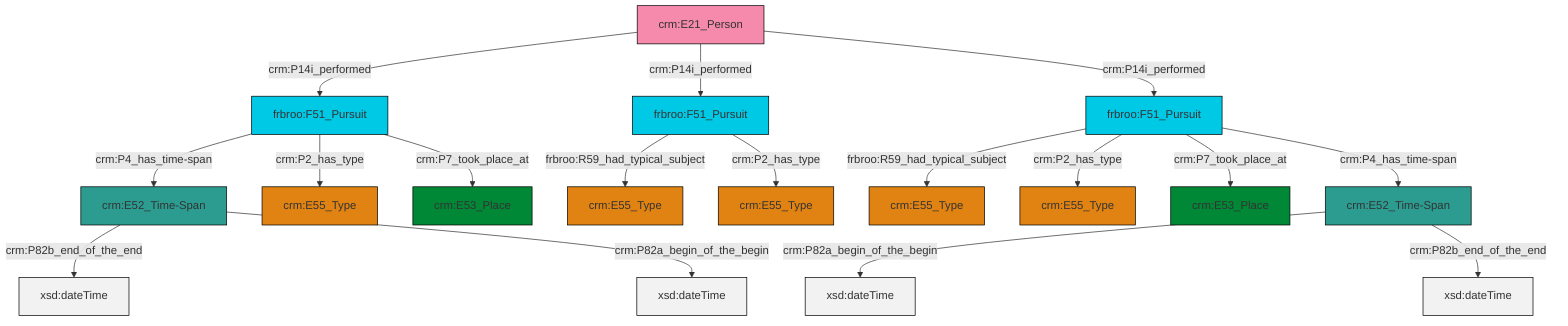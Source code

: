 graph TD
classDef Literal fill:#f2f2f2,stroke:#000000;
classDef CRM_Entity fill:#FFFFFF,stroke:#000000;
classDef Temporal_Entity fill:#00C9E6, stroke:#000000;
classDef Type fill:#E18312, stroke:#000000;
classDef Time-Span fill:#2C9C91, stroke:#000000;
classDef Appellation fill:#FFEB7F, stroke:#000000;
classDef Place fill:#008836, stroke:#000000;
classDef Persistent_Item fill:#B266B2, stroke:#000000;
classDef Conceptual_Object fill:#FFD700, stroke:#000000;
classDef Physical_Thing fill:#D2B48C, stroke:#000000;
classDef Actor fill:#f58aad, stroke:#000000;
classDef PC_Classes fill:#4ce600, stroke:#000000;
classDef Multi fill:#cccccc,stroke:#000000;

6["crm:E21_Person"]:::Actor -->|crm:P14i_performed| 7["frbroo:F51_Pursuit"]:::Temporal_Entity
4["crm:E52_Time-Span"]:::Time-Span -->|crm:P82a_begin_of_the_begin| 8[xsd:dateTime]:::Literal
9["frbroo:F51_Pursuit"]:::Temporal_Entity -->|frbroo:R59_had_typical_subject| 2["crm:E55_Type"]:::Type
10["frbroo:F51_Pursuit"]:::Temporal_Entity -->|frbroo:R59_had_typical_subject| 11["crm:E55_Type"]:::Type
9["frbroo:F51_Pursuit"]:::Temporal_Entity -->|crm:P2_has_type| 0["crm:E55_Type"]:::Type
7["frbroo:F51_Pursuit"]:::Temporal_Entity -->|crm:P4_has_time-span| 12["crm:E52_Time-Span"]:::Time-Span
10["frbroo:F51_Pursuit"]:::Temporal_Entity -->|crm:P2_has_type| 13["crm:E55_Type"]:::Type
6["crm:E21_Person"]:::Actor -->|crm:P14i_performed| 10["frbroo:F51_Pursuit"]:::Temporal_Entity
9["frbroo:F51_Pursuit"]:::Temporal_Entity -->|crm:P7_took_place_at| 15["crm:E53_Place"]:::Place
4["crm:E52_Time-Span"]:::Time-Span -->|crm:P82b_end_of_the_end| 19[xsd:dateTime]:::Literal
7["frbroo:F51_Pursuit"]:::Temporal_Entity -->|crm:P2_has_type| 17["crm:E55_Type"]:::Type
7["frbroo:F51_Pursuit"]:::Temporal_Entity -->|crm:P7_took_place_at| 25["crm:E53_Place"]:::Place
6["crm:E21_Person"]:::Actor -->|crm:P14i_performed| 9["frbroo:F51_Pursuit"]:::Temporal_Entity
9["frbroo:F51_Pursuit"]:::Temporal_Entity -->|crm:P4_has_time-span| 4["crm:E52_Time-Span"]:::Time-Span
12["crm:E52_Time-Span"]:::Time-Span -->|crm:P82b_end_of_the_end| 31[xsd:dateTime]:::Literal
12["crm:E52_Time-Span"]:::Time-Span -->|crm:P82a_begin_of_the_begin| 32[xsd:dateTime]:::Literal